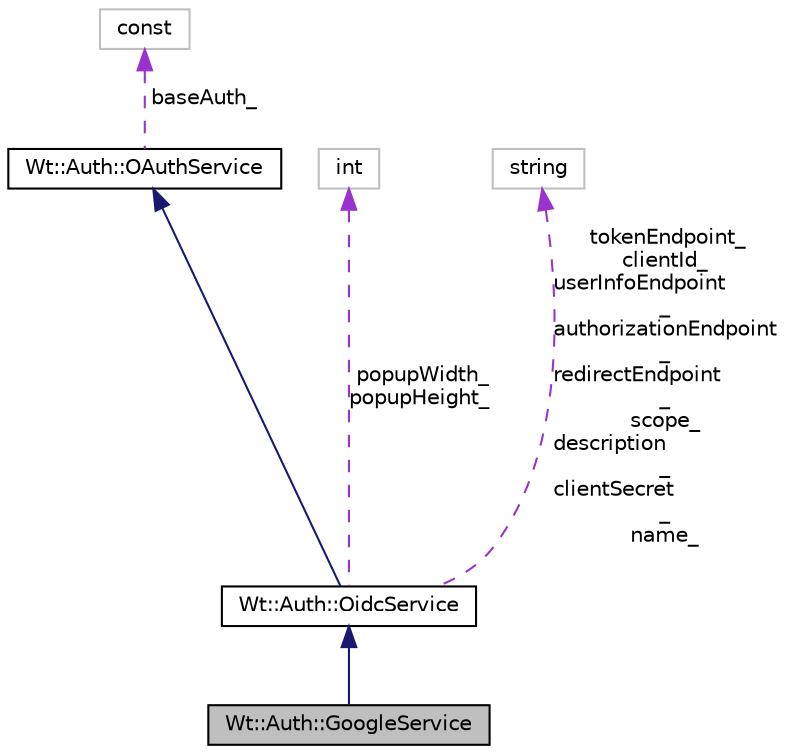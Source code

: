 digraph "Wt::Auth::GoogleService"
{
 // LATEX_PDF_SIZE
  edge [fontname="Helvetica",fontsize="10",labelfontname="Helvetica",labelfontsize="10"];
  node [fontname="Helvetica",fontsize="10",shape=record];
  Node1 [label="Wt::Auth::GoogleService",height=0.2,width=0.4,color="black", fillcolor="grey75", style="filled", fontcolor="black",tooltip="OAuth service for Google as third-party authenticator."];
  Node2 -> Node1 [dir="back",color="midnightblue",fontsize="10",style="solid",fontname="Helvetica"];
  Node2 [label="Wt::Auth::OidcService",height=0.2,width=0.4,color="black", fillcolor="white", style="filled",URL="$classWt_1_1Auth_1_1OidcService.html",tooltip="An OpenId Connect authentication service provider."];
  Node3 -> Node2 [dir="back",color="midnightblue",fontsize="10",style="solid",fontname="Helvetica"];
  Node3 [label="Wt::Auth::OAuthService",height=0.2,width=0.4,color="black", fillcolor="white", style="filled",URL="$classWt_1_1Auth_1_1OAuthService.html",tooltip="An OAuth authorization (and authentication) service provider."];
  Node4 -> Node3 [dir="back",color="darkorchid3",fontsize="10",style="dashed",label=" baseAuth_" ,fontname="Helvetica"];
  Node4 [label="const",height=0.2,width=0.4,color="grey75", fillcolor="white", style="filled",tooltip=" "];
  Node5 -> Node2 [dir="back",color="darkorchid3",fontsize="10",style="dashed",label=" popupWidth_\npopupHeight_" ,fontname="Helvetica"];
  Node5 [label="int",height=0.2,width=0.4,color="grey75", fillcolor="white", style="filled",tooltip=" "];
  Node6 -> Node2 [dir="back",color="darkorchid3",fontsize="10",style="dashed",label=" tokenEndpoint_\nclientId_\nuserInfoEndpoint\l_\nauthorizationEndpoint\l_\nredirectEndpoint\l_\nscope_\ndescription\l_\nclientSecret\l_\nname_" ,fontname="Helvetica"];
  Node6 [label="string",height=0.2,width=0.4,color="grey75", fillcolor="white", style="filled",tooltip=" "];
}
